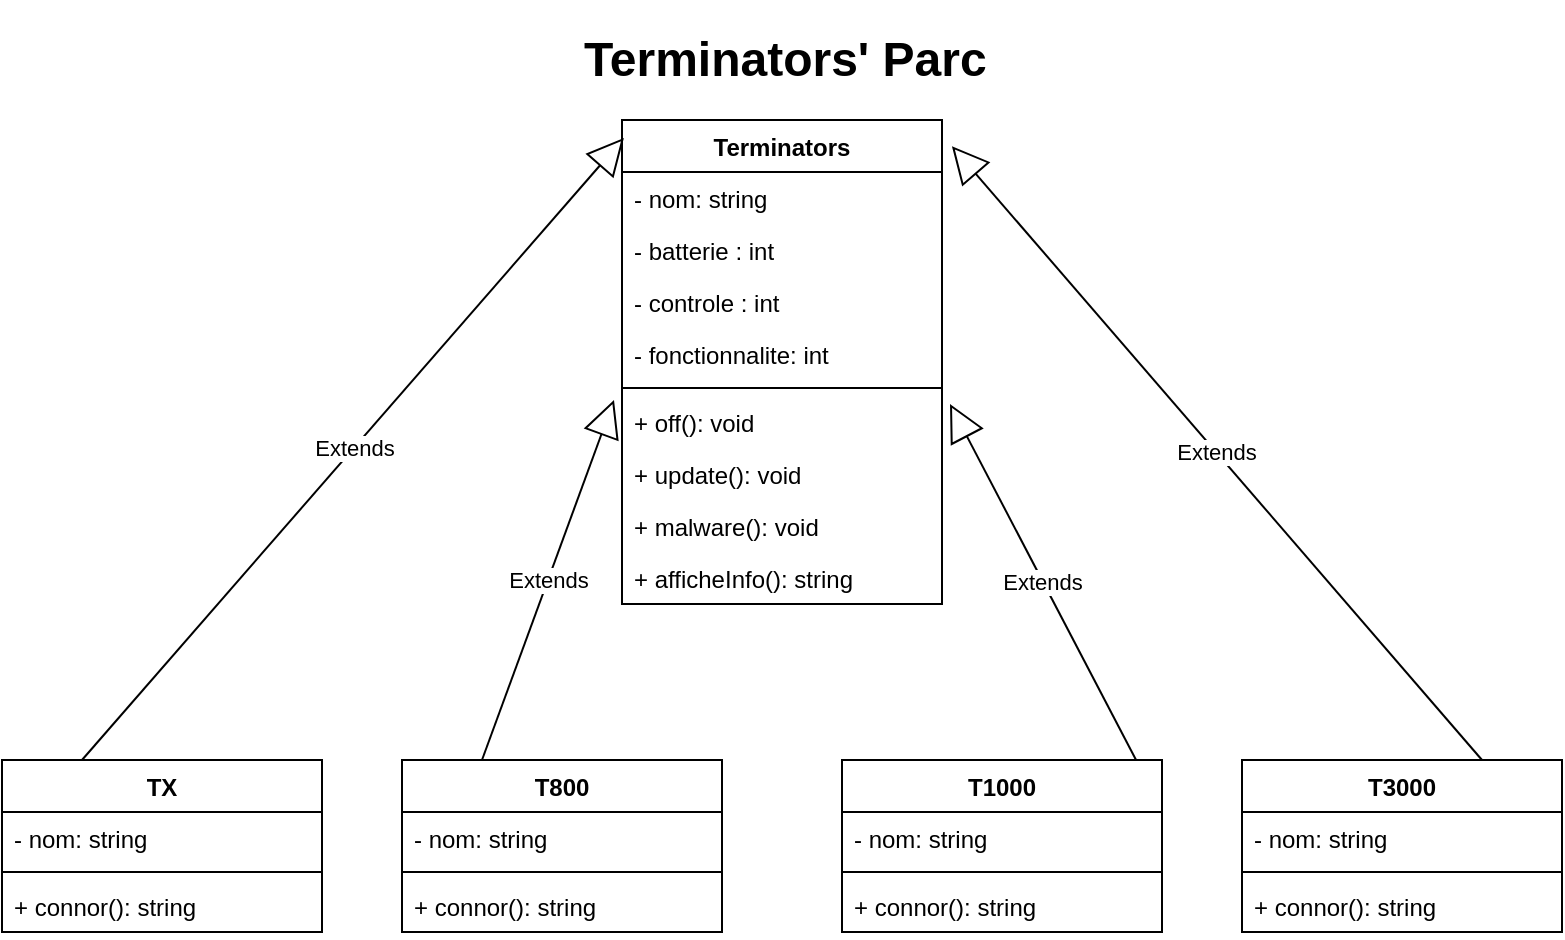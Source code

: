 <mxfile version="16.2.7" type="device"><diagram id="piSr1BJGNn67gzeOjdd0" name="Page-1"><mxGraphModel dx="1662" dy="744" grid="1" gridSize="10" guides="1" tooltips="1" connect="1" arrows="1" fold="1" page="1" pageScale="1" pageWidth="827" pageHeight="1169" math="0" shadow="0"><root><mxCell id="0"/><mxCell id="1" parent="0"/><mxCell id="6nNkSf270zkW07FgQdOF-1" value="T800" style="swimlane;fontStyle=1;align=center;verticalAlign=top;childLayout=stackLayout;horizontal=1;startSize=26;horizontalStack=0;resizeParent=1;resizeParentMax=0;resizeLast=0;collapsible=1;marginBottom=0;" parent="1" vertex="1"><mxGeometry x="224" y="450" width="160" height="86" as="geometry"/></mxCell><mxCell id="W4YshC1f6UrFtWRurWc--16" value="- nom: string" style="text;strokeColor=none;fillColor=none;align=left;verticalAlign=top;spacingLeft=4;spacingRight=4;overflow=hidden;rotatable=0;points=[[0,0.5],[1,0.5]];portConstraint=eastwest;" parent="6nNkSf270zkW07FgQdOF-1" vertex="1"><mxGeometry y="26" width="160" height="26" as="geometry"/></mxCell><mxCell id="6nNkSf270zkW07FgQdOF-3" value="" style="line;strokeWidth=1;fillColor=none;align=left;verticalAlign=middle;spacingTop=-1;spacingLeft=3;spacingRight=3;rotatable=0;labelPosition=right;points=[];portConstraint=eastwest;" parent="6nNkSf270zkW07FgQdOF-1" vertex="1"><mxGeometry y="52" width="160" height="8" as="geometry"/></mxCell><mxCell id="W4YshC1f6UrFtWRurWc--2" value="+ connor(): string" style="text;strokeColor=none;fillColor=none;align=left;verticalAlign=top;spacingLeft=4;spacingRight=4;overflow=hidden;rotatable=0;points=[[0,0.5],[1,0.5]];portConstraint=eastwest;" parent="6nNkSf270zkW07FgQdOF-1" vertex="1"><mxGeometry y="60" width="160" height="26" as="geometry"/></mxCell><mxCell id="6nNkSf270zkW07FgQdOF-5" value="TX" style="swimlane;fontStyle=1;align=center;verticalAlign=top;childLayout=stackLayout;horizontal=1;startSize=26;horizontalStack=0;resizeParent=1;resizeParentMax=0;resizeLast=0;collapsible=1;marginBottom=0;" parent="1" vertex="1"><mxGeometry x="24" y="450" width="160" height="86" as="geometry"/></mxCell><mxCell id="W4YshC1f6UrFtWRurWc--12" value="- nom: string" style="text;strokeColor=none;fillColor=none;align=left;verticalAlign=top;spacingLeft=4;spacingRight=4;overflow=hidden;rotatable=0;points=[[0,0.5],[1,0.5]];portConstraint=eastwest;" parent="6nNkSf270zkW07FgQdOF-5" vertex="1"><mxGeometry y="26" width="160" height="26" as="geometry"/></mxCell><mxCell id="6nNkSf270zkW07FgQdOF-7" value="" style="line;strokeWidth=1;fillColor=none;align=left;verticalAlign=middle;spacingTop=-1;spacingLeft=3;spacingRight=3;rotatable=0;labelPosition=right;points=[];portConstraint=eastwest;" parent="6nNkSf270zkW07FgQdOF-5" vertex="1"><mxGeometry y="52" width="160" height="8" as="geometry"/></mxCell><mxCell id="W4YshC1f6UrFtWRurWc--1" value="+ connor(): string" style="text;strokeColor=none;fillColor=none;align=left;verticalAlign=top;spacingLeft=4;spacingRight=4;overflow=hidden;rotatable=0;points=[[0,0.5],[1,0.5]];portConstraint=eastwest;" parent="6nNkSf270zkW07FgQdOF-5" vertex="1"><mxGeometry y="60" width="160" height="26" as="geometry"/></mxCell><mxCell id="6nNkSf270zkW07FgQdOF-9" value="T1000" style="swimlane;fontStyle=1;align=center;verticalAlign=top;childLayout=stackLayout;horizontal=1;startSize=26;horizontalStack=0;resizeParent=1;resizeParentMax=0;resizeLast=0;collapsible=1;marginBottom=0;" parent="1" vertex="1"><mxGeometry x="444" y="450" width="160" height="86" as="geometry"/></mxCell><mxCell id="W4YshC1f6UrFtWRurWc--21" value="- nom: string" style="text;strokeColor=none;fillColor=none;align=left;verticalAlign=top;spacingLeft=4;spacingRight=4;overflow=hidden;rotatable=0;points=[[0,0.5],[1,0.5]];portConstraint=eastwest;" parent="6nNkSf270zkW07FgQdOF-9" vertex="1"><mxGeometry y="26" width="160" height="26" as="geometry"/></mxCell><mxCell id="6nNkSf270zkW07FgQdOF-11" value="" style="line;strokeWidth=1;fillColor=none;align=left;verticalAlign=middle;spacingTop=-1;spacingLeft=3;spacingRight=3;rotatable=0;labelPosition=right;points=[];portConstraint=eastwest;" parent="6nNkSf270zkW07FgQdOF-9" vertex="1"><mxGeometry y="52" width="160" height="8" as="geometry"/></mxCell><mxCell id="W4YshC1f6UrFtWRurWc--3" value="+ connor(): string" style="text;strokeColor=none;fillColor=none;align=left;verticalAlign=top;spacingLeft=4;spacingRight=4;overflow=hidden;rotatable=0;points=[[0,0.5],[1,0.5]];portConstraint=eastwest;" parent="6nNkSf270zkW07FgQdOF-9" vertex="1"><mxGeometry y="60" width="160" height="26" as="geometry"/></mxCell><mxCell id="6nNkSf270zkW07FgQdOF-13" value="Terminators" style="swimlane;fontStyle=1;align=center;verticalAlign=top;childLayout=stackLayout;horizontal=1;startSize=26;horizontalStack=0;resizeParent=1;resizeParentMax=0;resizeLast=0;collapsible=1;marginBottom=0;" parent="1" vertex="1"><mxGeometry x="334" y="130" width="160" height="242" as="geometry"/></mxCell><mxCell id="6nNkSf270zkW07FgQdOF-17" value="- nom: string" style="text;strokeColor=none;fillColor=none;align=left;verticalAlign=top;spacingLeft=4;spacingRight=4;overflow=hidden;rotatable=0;points=[[0,0.5],[1,0.5]];portConstraint=eastwest;" parent="6nNkSf270zkW07FgQdOF-13" vertex="1"><mxGeometry y="26" width="160" height="26" as="geometry"/></mxCell><mxCell id="8f4aqiaCYcUS8lHKNt3x-1" value="- batterie : int" style="text;strokeColor=none;fillColor=none;align=left;verticalAlign=top;spacingLeft=4;spacingRight=4;overflow=hidden;rotatable=0;points=[[0,0.5],[1,0.5]];portConstraint=eastwest;" vertex="1" parent="6nNkSf270zkW07FgQdOF-13"><mxGeometry y="52" width="160" height="26" as="geometry"/></mxCell><mxCell id="aaApDZKj9LkJOU2CHsL7-13" value="- controle : int" style="text;strokeColor=none;fillColor=none;align=left;verticalAlign=top;spacingLeft=4;spacingRight=4;overflow=hidden;rotatable=0;points=[[0,0.5],[1,0.5]];portConstraint=eastwest;" parent="6nNkSf270zkW07FgQdOF-13" vertex="1"><mxGeometry y="78" width="160" height="26" as="geometry"/></mxCell><mxCell id="aaApDZKj9LkJOU2CHsL7-12" value="- fonctionnalite: int" style="text;strokeColor=none;fillColor=none;align=left;verticalAlign=top;spacingLeft=4;spacingRight=4;overflow=hidden;rotatable=0;points=[[0,0.5],[1,0.5]];portConstraint=eastwest;" parent="6nNkSf270zkW07FgQdOF-13" vertex="1"><mxGeometry y="104" width="160" height="26" as="geometry"/></mxCell><mxCell id="6nNkSf270zkW07FgQdOF-15" value="" style="line;strokeWidth=1;fillColor=none;align=left;verticalAlign=middle;spacingTop=-1;spacingLeft=3;spacingRight=3;rotatable=0;labelPosition=right;points=[];portConstraint=eastwest;" parent="6nNkSf270zkW07FgQdOF-13" vertex="1"><mxGeometry y="130" width="160" height="8" as="geometry"/></mxCell><mxCell id="aaApDZKj9LkJOU2CHsL7-10" value="+ off(): void" style="text;strokeColor=none;fillColor=none;align=left;verticalAlign=top;spacingLeft=4;spacingRight=4;overflow=hidden;rotatable=0;points=[[0,0.5],[1,0.5]];portConstraint=eastwest;" parent="6nNkSf270zkW07FgQdOF-13" vertex="1"><mxGeometry y="138" width="160" height="26" as="geometry"/></mxCell><mxCell id="6nNkSf270zkW07FgQdOF-16" value="+ update(): void" style="text;strokeColor=none;fillColor=none;align=left;verticalAlign=top;spacingLeft=4;spacingRight=4;overflow=hidden;rotatable=0;points=[[0,0.5],[1,0.5]];portConstraint=eastwest;" parent="6nNkSf270zkW07FgQdOF-13" vertex="1"><mxGeometry y="164" width="160" height="26" as="geometry"/></mxCell><mxCell id="W4YshC1f6UrFtWRurWc--5" value="+ malware(): void" style="text;strokeColor=none;fillColor=none;align=left;verticalAlign=top;spacingLeft=4;spacingRight=4;overflow=hidden;rotatable=0;points=[[0,0.5],[1,0.5]];portConstraint=eastwest;" parent="6nNkSf270zkW07FgQdOF-13" vertex="1"><mxGeometry y="190" width="160" height="26" as="geometry"/></mxCell><mxCell id="W4YshC1f6UrFtWRurWc--9" value="+ afficheInfo(): string" style="text;strokeColor=none;fillColor=none;align=left;verticalAlign=top;spacingLeft=4;spacingRight=4;overflow=hidden;rotatable=0;points=[[0,0.5],[1,0.5]];portConstraint=eastwest;" parent="6nNkSf270zkW07FgQdOF-13" vertex="1"><mxGeometry y="216" width="160" height="26" as="geometry"/></mxCell><mxCell id="aaApDZKj9LkJOU2CHsL7-1" value="T3000" style="swimlane;fontStyle=1;align=center;verticalAlign=top;childLayout=stackLayout;horizontal=1;startSize=26;horizontalStack=0;resizeParent=1;resizeParentMax=0;resizeLast=0;collapsible=1;marginBottom=0;" parent="1" vertex="1"><mxGeometry x="644" y="450" width="160" height="86" as="geometry"/></mxCell><mxCell id="W4YshC1f6UrFtWRurWc--26" value="- nom: string" style="text;strokeColor=none;fillColor=none;align=left;verticalAlign=top;spacingLeft=4;spacingRight=4;overflow=hidden;rotatable=0;points=[[0,0.5],[1,0.5]];portConstraint=eastwest;" parent="aaApDZKj9LkJOU2CHsL7-1" vertex="1"><mxGeometry y="26" width="160" height="26" as="geometry"/></mxCell><mxCell id="aaApDZKj9LkJOU2CHsL7-3" value="" style="line;strokeWidth=1;fillColor=none;align=left;verticalAlign=middle;spacingTop=-1;spacingLeft=3;spacingRight=3;rotatable=0;labelPosition=right;points=[];portConstraint=eastwest;" parent="aaApDZKj9LkJOU2CHsL7-1" vertex="1"><mxGeometry y="52" width="160" height="8" as="geometry"/></mxCell><mxCell id="W4YshC1f6UrFtWRurWc--4" value="+ connor(): string" style="text;strokeColor=none;fillColor=none;align=left;verticalAlign=top;spacingLeft=4;spacingRight=4;overflow=hidden;rotatable=0;points=[[0,0.5],[1,0.5]];portConstraint=eastwest;" parent="aaApDZKj9LkJOU2CHsL7-1" vertex="1"><mxGeometry y="60" width="160" height="26" as="geometry"/></mxCell><mxCell id="aaApDZKj9LkJOU2CHsL7-7" value="&lt;h1&gt;Terminators' Parc&lt;br&gt;&lt;/h1&gt;" style="text;html=1;strokeColor=none;fillColor=none;spacing=5;spacingTop=-20;whiteSpace=wrap;overflow=hidden;rounded=0;" parent="1" vertex="1"><mxGeometry x="310" y="80" width="220" height="40" as="geometry"/></mxCell><mxCell id="8f4aqiaCYcUS8lHKNt3x-7" value="Extends" style="endArrow=block;endSize=16;endFill=0;html=1;rounded=0;entryX=0.006;entryY=0.037;entryDx=0;entryDy=0;entryPerimeter=0;exitX=0.25;exitY=0;exitDx=0;exitDy=0;" edge="1" parent="1" source="6nNkSf270zkW07FgQdOF-5" target="6nNkSf270zkW07FgQdOF-13"><mxGeometry width="160" relative="1" as="geometry"><mxPoint x="50" y="300" as="sourcePoint"/><mxPoint x="490" y="320" as="targetPoint"/></mxGeometry></mxCell><mxCell id="8f4aqiaCYcUS8lHKNt3x-8" value="Extends" style="endArrow=block;endSize=16;endFill=0;html=1;rounded=0;exitX=0.25;exitY=0;exitDx=0;exitDy=0;" edge="1" parent="1" source="6nNkSf270zkW07FgQdOF-1"><mxGeometry width="160" relative="1" as="geometry"><mxPoint x="230" y="350" as="sourcePoint"/><mxPoint x="330" y="270" as="targetPoint"/></mxGeometry></mxCell><mxCell id="8f4aqiaCYcUS8lHKNt3x-9" value="Extends" style="endArrow=block;endSize=16;endFill=0;html=1;rounded=0;exitX=0.919;exitY=0;exitDx=0;exitDy=0;exitPerimeter=0;entryX=1.025;entryY=0.154;entryDx=0;entryDy=0;entryPerimeter=0;" edge="1" parent="1" source="6nNkSf270zkW07FgQdOF-9" target="aaApDZKj9LkJOU2CHsL7-10"><mxGeometry width="160" relative="1" as="geometry"><mxPoint x="590" y="360" as="sourcePoint"/><mxPoint x="500" y="290" as="targetPoint"/></mxGeometry></mxCell><mxCell id="8f4aqiaCYcUS8lHKNt3x-10" value="Extends" style="endArrow=block;endSize=16;endFill=0;html=1;rounded=0;entryX=1.031;entryY=0.054;entryDx=0;entryDy=0;entryPerimeter=0;exitX=0.75;exitY=0;exitDx=0;exitDy=0;" edge="1" parent="1" source="aaApDZKj9LkJOU2CHsL7-1" target="6nNkSf270zkW07FgQdOF-13"><mxGeometry width="160" relative="1" as="geometry"><mxPoint x="750" y="220" as="sourcePoint"/><mxPoint x="720" y="450" as="targetPoint"/></mxGeometry></mxCell></root></mxGraphModel></diagram></mxfile>